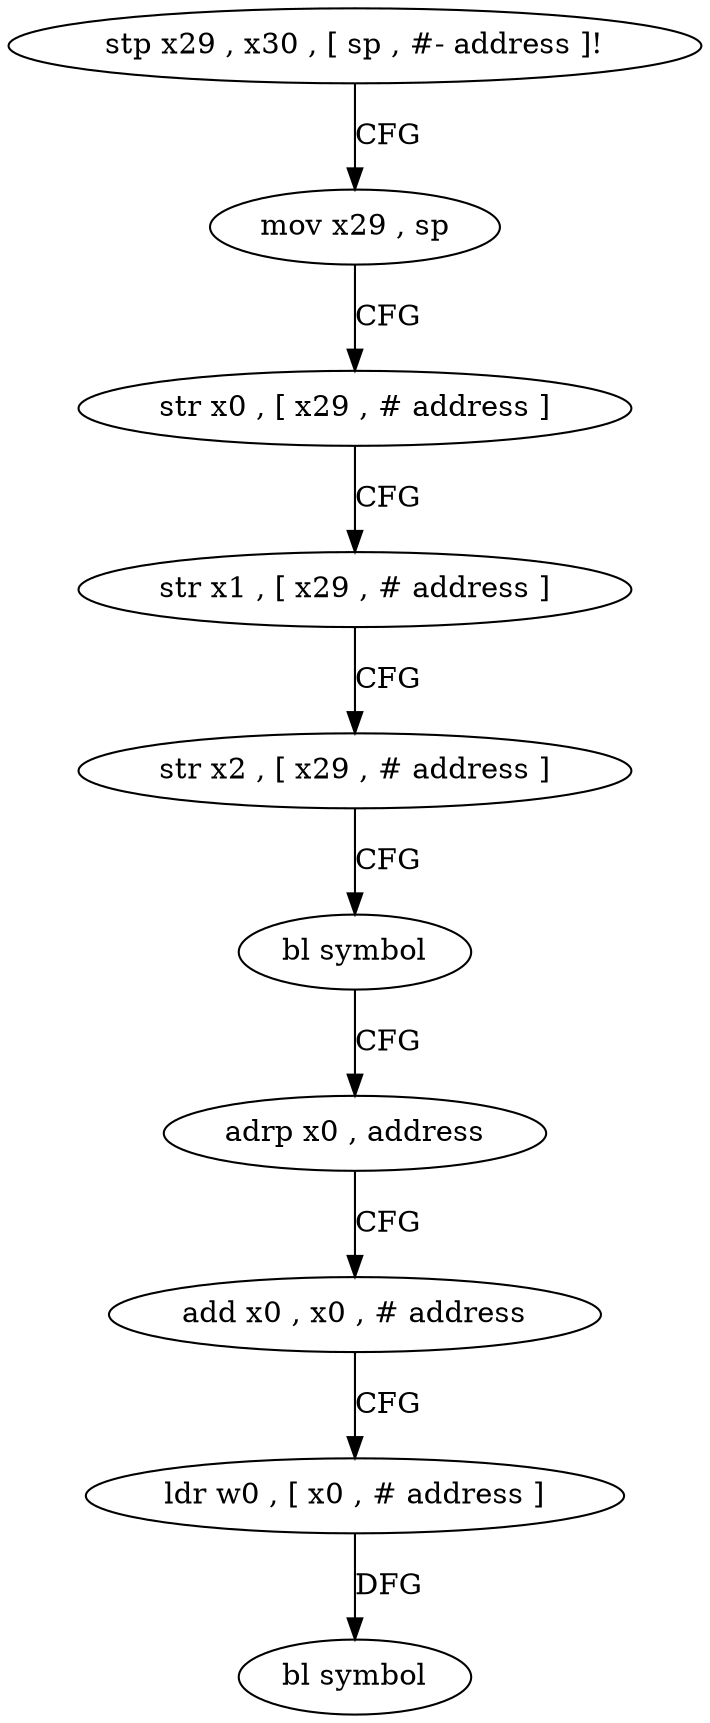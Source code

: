 digraph "func" {
"4221168" [label = "stp x29 , x30 , [ sp , #- address ]!" ]
"4221172" [label = "mov x29 , sp" ]
"4221176" [label = "str x0 , [ x29 , # address ]" ]
"4221180" [label = "str x1 , [ x29 , # address ]" ]
"4221184" [label = "str x2 , [ x29 , # address ]" ]
"4221188" [label = "bl symbol" ]
"4221192" [label = "adrp x0 , address" ]
"4221196" [label = "add x0 , x0 , # address" ]
"4221200" [label = "ldr w0 , [ x0 , # address ]" ]
"4221204" [label = "bl symbol" ]
"4221168" -> "4221172" [ label = "CFG" ]
"4221172" -> "4221176" [ label = "CFG" ]
"4221176" -> "4221180" [ label = "CFG" ]
"4221180" -> "4221184" [ label = "CFG" ]
"4221184" -> "4221188" [ label = "CFG" ]
"4221188" -> "4221192" [ label = "CFG" ]
"4221192" -> "4221196" [ label = "CFG" ]
"4221196" -> "4221200" [ label = "CFG" ]
"4221200" -> "4221204" [ label = "DFG" ]
}

